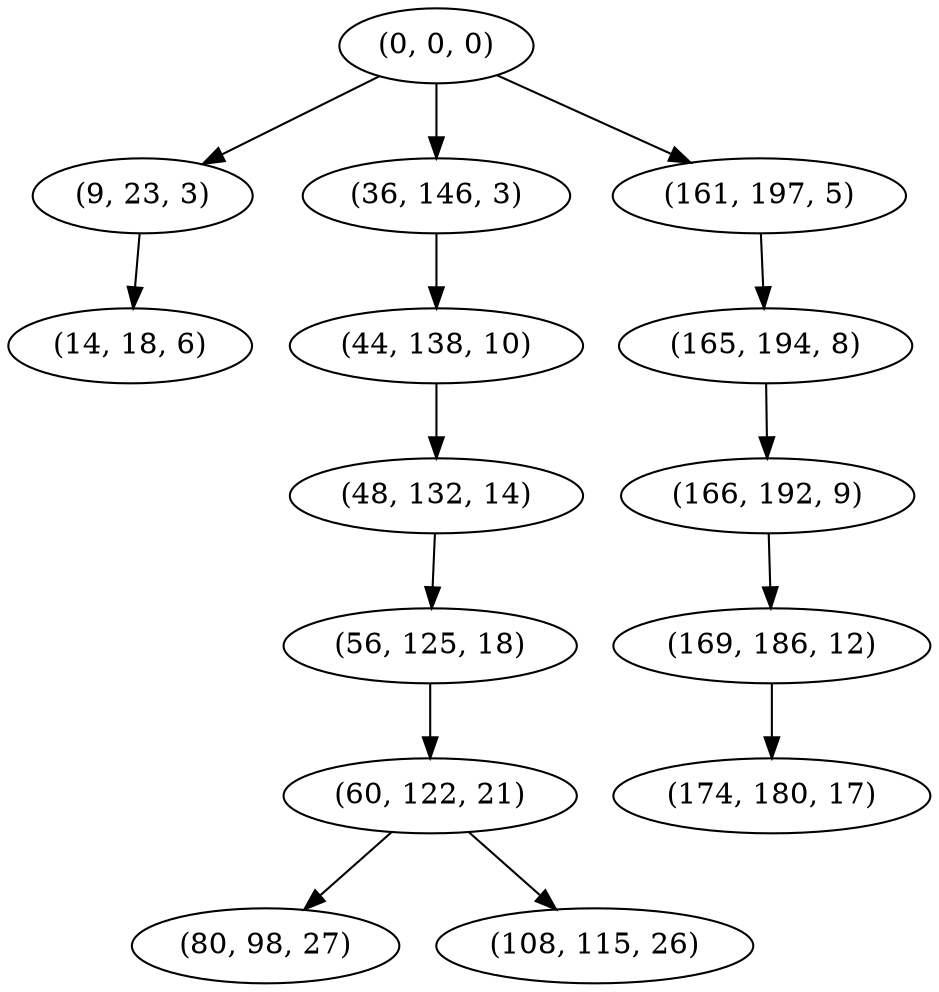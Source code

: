 digraph tree {
    "(0, 0, 0)";
    "(9, 23, 3)";
    "(14, 18, 6)";
    "(36, 146, 3)";
    "(44, 138, 10)";
    "(48, 132, 14)";
    "(56, 125, 18)";
    "(60, 122, 21)";
    "(80, 98, 27)";
    "(108, 115, 26)";
    "(161, 197, 5)";
    "(165, 194, 8)";
    "(166, 192, 9)";
    "(169, 186, 12)";
    "(174, 180, 17)";
    "(0, 0, 0)" -> "(9, 23, 3)";
    "(0, 0, 0)" -> "(36, 146, 3)";
    "(0, 0, 0)" -> "(161, 197, 5)";
    "(9, 23, 3)" -> "(14, 18, 6)";
    "(36, 146, 3)" -> "(44, 138, 10)";
    "(44, 138, 10)" -> "(48, 132, 14)";
    "(48, 132, 14)" -> "(56, 125, 18)";
    "(56, 125, 18)" -> "(60, 122, 21)";
    "(60, 122, 21)" -> "(80, 98, 27)";
    "(60, 122, 21)" -> "(108, 115, 26)";
    "(161, 197, 5)" -> "(165, 194, 8)";
    "(165, 194, 8)" -> "(166, 192, 9)";
    "(166, 192, 9)" -> "(169, 186, 12)";
    "(169, 186, 12)" -> "(174, 180, 17)";
}
